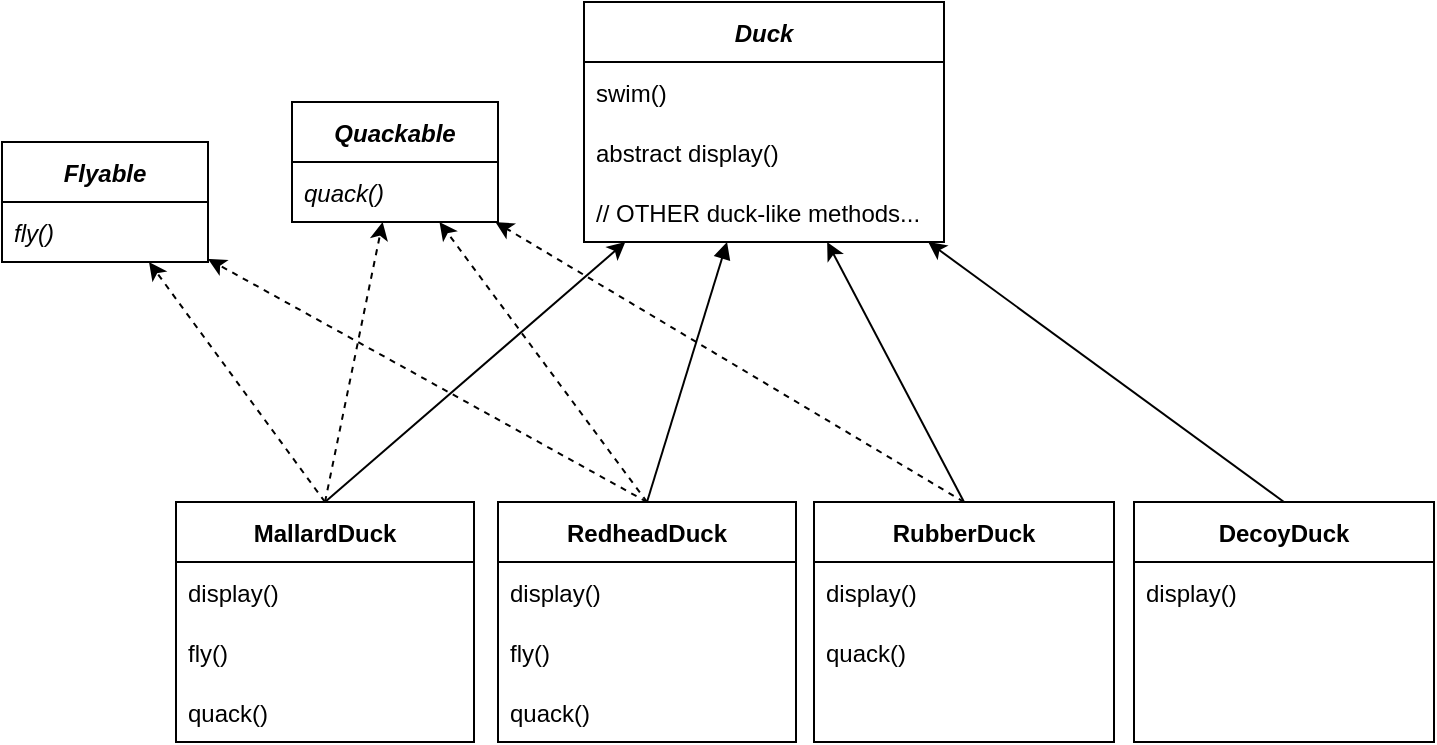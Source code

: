 <mxfile version="20.3.0" type="device"><diagram id="ahAyE9eUKxN_0jiChCt0" name="Sayfa -1"><mxGraphModel dx="370" dy="710" grid="1" gridSize="10" guides="1" tooltips="1" connect="1" arrows="1" fold="1" page="1" pageScale="1" pageWidth="827" pageHeight="1169" math="0" shadow="0"><root><mxCell id="0"/><mxCell id="1" parent="0"/><mxCell id="Ut0jkyPo9jxcRKWnvp_2-1" value="Duck" style="swimlane;fontStyle=3;childLayout=stackLayout;horizontal=1;startSize=30;horizontalStack=0;resizeParent=1;resizeParentMax=0;resizeLast=0;collapsible=1;marginBottom=0;" parent="1" vertex="1"><mxGeometry x="411" y="430" width="180" height="120" as="geometry"/></mxCell><mxCell id="Ut0jkyPo9jxcRKWnvp_2-3" value="swim()" style="text;strokeColor=none;fillColor=none;align=left;verticalAlign=middle;spacingLeft=4;spacingRight=4;overflow=hidden;points=[[0,0.5],[1,0.5]];portConstraint=eastwest;rotatable=0;" parent="Ut0jkyPo9jxcRKWnvp_2-1" vertex="1"><mxGeometry y="30" width="180" height="30" as="geometry"/></mxCell><mxCell id="Ut0jkyPo9jxcRKWnvp_2-4" value="abstract display()" style="text;strokeColor=none;fillColor=none;align=left;verticalAlign=middle;spacingLeft=4;spacingRight=4;overflow=hidden;points=[[0,0.5],[1,0.5]];portConstraint=eastwest;rotatable=0;fontStyle=0" parent="Ut0jkyPo9jxcRKWnvp_2-1" vertex="1"><mxGeometry y="60" width="180" height="30" as="geometry"/></mxCell><mxCell id="Ut0jkyPo9jxcRKWnvp_2-5" value="// OTHER duck-like methods..." style="text;strokeColor=none;fillColor=none;align=left;verticalAlign=middle;spacingLeft=4;spacingRight=4;overflow=hidden;points=[[0,0.5],[1,0.5]];portConstraint=eastwest;rotatable=0;" parent="Ut0jkyPo9jxcRKWnvp_2-1" vertex="1"><mxGeometry y="90" width="180" height="30" as="geometry"/></mxCell><mxCell id="Ut0jkyPo9jxcRKWnvp_2-6" value="MallardDuck" style="swimlane;fontStyle=1;childLayout=stackLayout;horizontal=1;startSize=30;horizontalStack=0;resizeParent=1;resizeParentMax=0;resizeLast=0;collapsible=1;marginBottom=0;" parent="1" vertex="1"><mxGeometry x="207" y="680" width="149" height="120" as="geometry"/></mxCell><mxCell id="Ut0jkyPo9jxcRKWnvp_2-7" value="display()" style="text;strokeColor=none;fillColor=none;align=left;verticalAlign=middle;spacingLeft=4;spacingRight=4;overflow=hidden;points=[[0,0.5],[1,0.5]];portConstraint=eastwest;rotatable=0;" parent="Ut0jkyPo9jxcRKWnvp_2-6" vertex="1"><mxGeometry y="30" width="149" height="30" as="geometry"/></mxCell><mxCell id="Ut0jkyPo9jxcRKWnvp_2-9" value="fly()" style="text;strokeColor=none;fillColor=none;align=left;verticalAlign=middle;spacingLeft=4;spacingRight=4;overflow=hidden;points=[[0,0.5],[1,0.5]];portConstraint=eastwest;rotatable=0;" parent="Ut0jkyPo9jxcRKWnvp_2-6" vertex="1"><mxGeometry y="60" width="149" height="30" as="geometry"/></mxCell><mxCell id="PNBSKTLZaQonCT8l5AjJ-1" value="quack()" style="text;strokeColor=none;fillColor=none;align=left;verticalAlign=middle;spacingLeft=4;spacingRight=4;overflow=hidden;points=[[0,0.5],[1,0.5]];portConstraint=eastwest;rotatable=0;" parent="Ut0jkyPo9jxcRKWnvp_2-6" vertex="1"><mxGeometry y="90" width="149" height="30" as="geometry"/></mxCell><mxCell id="Ut0jkyPo9jxcRKWnvp_2-10" value="RedheadDuck" style="swimlane;fontStyle=1;childLayout=stackLayout;horizontal=1;startSize=30;horizontalStack=0;resizeParent=1;resizeParentMax=0;resizeLast=0;collapsible=1;marginBottom=0;" parent="1" vertex="1"><mxGeometry x="368" y="680" width="149" height="120" as="geometry"/></mxCell><mxCell id="Ut0jkyPo9jxcRKWnvp_2-11" value="display()" style="text;strokeColor=none;fillColor=none;align=left;verticalAlign=middle;spacingLeft=4;spacingRight=4;overflow=hidden;points=[[0,0.5],[1,0.5]];portConstraint=eastwest;rotatable=0;" parent="Ut0jkyPo9jxcRKWnvp_2-10" vertex="1"><mxGeometry y="30" width="149" height="30" as="geometry"/></mxCell><mxCell id="Ut0jkyPo9jxcRKWnvp_2-12" value="fly()" style="text;strokeColor=none;fillColor=none;align=left;verticalAlign=middle;spacingLeft=4;spacingRight=4;overflow=hidden;points=[[0,0.5],[1,0.5]];portConstraint=eastwest;rotatable=0;" parent="Ut0jkyPo9jxcRKWnvp_2-10" vertex="1"><mxGeometry y="60" width="149" height="30" as="geometry"/></mxCell><mxCell id="PNBSKTLZaQonCT8l5AjJ-2" value="quack()" style="text;strokeColor=none;fillColor=none;align=left;verticalAlign=middle;spacingLeft=4;spacingRight=4;overflow=hidden;points=[[0,0.5],[1,0.5]];portConstraint=eastwest;rotatable=0;" parent="Ut0jkyPo9jxcRKWnvp_2-10" vertex="1"><mxGeometry y="90" width="149" height="30" as="geometry"/></mxCell><mxCell id="Ut0jkyPo9jxcRKWnvp_2-16" value="" style="endArrow=classic;html=1;rounded=0;exitX=0.5;exitY=0;exitDx=0;exitDy=0;" parent="1" source="Ut0jkyPo9jxcRKWnvp_2-6" target="Ut0jkyPo9jxcRKWnvp_2-1" edge="1"><mxGeometry width="50" height="50" relative="1" as="geometry"><mxPoint x="481" y="670" as="sourcePoint"/><mxPoint x="441" y="620" as="targetPoint"/></mxGeometry></mxCell><mxCell id="Ut0jkyPo9jxcRKWnvp_2-17" value="" style="endArrow=block;html=1;rounded=0;exitX=0.5;exitY=0;exitDx=0;exitDy=0;startArrow=none;startFill=0;strokeWidth=1;strokeColor=default;" parent="1" source="Ut0jkyPo9jxcRKWnvp_2-10" target="Ut0jkyPo9jxcRKWnvp_2-1" edge="1"><mxGeometry width="50" height="50" relative="1" as="geometry"><mxPoint x="471" y="850" as="sourcePoint"/><mxPoint x="491" y="670" as="targetPoint"/></mxGeometry></mxCell><mxCell id="fZ_BspLXWqTUvN2CQVIy-2" value="RubberDuck" style="swimlane;fontStyle=1;childLayout=stackLayout;horizontal=1;startSize=30;horizontalStack=0;resizeParent=1;resizeParentMax=0;resizeLast=0;collapsible=1;marginBottom=0;" parent="1" vertex="1"><mxGeometry x="526" y="680" width="150" height="120" as="geometry"/></mxCell><mxCell id="fZ_BspLXWqTUvN2CQVIy-7" value="display()" style="text;strokeColor=none;fillColor=none;align=left;verticalAlign=middle;spacingLeft=4;spacingRight=4;overflow=hidden;points=[[0,0.5],[1,0.5]];portConstraint=eastwest;rotatable=0;" parent="fZ_BspLXWqTUvN2CQVIy-2" vertex="1"><mxGeometry y="30" width="150" height="30" as="geometry"/></mxCell><mxCell id="fZ_BspLXWqTUvN2CQVIy-3" value="quack()" style="text;strokeColor=none;fillColor=none;align=left;verticalAlign=middle;spacingLeft=4;spacingRight=4;overflow=hidden;points=[[0,0.5],[1,0.5]];portConstraint=eastwest;rotatable=0;" parent="fZ_BspLXWqTUvN2CQVIy-2" vertex="1"><mxGeometry y="60" width="150" height="30" as="geometry"/></mxCell><mxCell id="2CV6e-v8XNil0Wr0ahHt-1" style="text;strokeColor=none;fillColor=none;align=left;verticalAlign=middle;spacingLeft=4;spacingRight=4;overflow=hidden;points=[[0,0.5],[1,0.5]];portConstraint=eastwest;rotatable=0;" vertex="1" parent="fZ_BspLXWqTUvN2CQVIy-2"><mxGeometry y="90" width="150" height="30" as="geometry"/></mxCell><mxCell id="fZ_BspLXWqTUvN2CQVIy-6" value="" style="endArrow=classic;html=1;rounded=0;exitX=0.5;exitY=0;exitDx=0;exitDy=0;" parent="1" source="fZ_BspLXWqTUvN2CQVIy-2" target="Ut0jkyPo9jxcRKWnvp_2-1" edge="1"><mxGeometry width="50" height="50" relative="1" as="geometry"><mxPoint x="361" y="690" as="sourcePoint"/><mxPoint x="426.625" y="620" as="targetPoint"/></mxGeometry></mxCell><mxCell id="2CV6e-v8XNil0Wr0ahHt-2" value="DecoyDuck" style="swimlane;fontStyle=1;childLayout=stackLayout;horizontal=1;startSize=30;horizontalStack=0;resizeParent=1;resizeParentMax=0;resizeLast=0;collapsible=1;marginBottom=0;" vertex="1" parent="1"><mxGeometry x="686" y="680" width="150" height="120" as="geometry"/></mxCell><mxCell id="2CV6e-v8XNil0Wr0ahHt-3" value="display()" style="text;strokeColor=none;fillColor=none;align=left;verticalAlign=middle;spacingLeft=4;spacingRight=4;overflow=hidden;points=[[0,0.5],[1,0.5]];portConstraint=eastwest;rotatable=0;" vertex="1" parent="2CV6e-v8XNil0Wr0ahHt-2"><mxGeometry y="30" width="150" height="30" as="geometry"/></mxCell><mxCell id="2CV6e-v8XNil0Wr0ahHt-5" style="text;strokeColor=none;fillColor=none;align=left;verticalAlign=middle;spacingLeft=4;spacingRight=4;overflow=hidden;points=[[0,0.5],[1,0.5]];portConstraint=eastwest;rotatable=0;" vertex="1" parent="2CV6e-v8XNil0Wr0ahHt-2"><mxGeometry y="60" width="150" height="30" as="geometry"/></mxCell><mxCell id="2CV6e-v8XNil0Wr0ahHt-6" style="text;strokeColor=none;fillColor=none;align=left;verticalAlign=middle;spacingLeft=4;spacingRight=4;overflow=hidden;points=[[0,0.5],[1,0.5]];portConstraint=eastwest;rotatable=0;" vertex="1" parent="2CV6e-v8XNil0Wr0ahHt-2"><mxGeometry y="90" width="150" height="30" as="geometry"/></mxCell><mxCell id="2CV6e-v8XNil0Wr0ahHt-8" value="" style="endArrow=classic;html=1;rounded=0;exitX=0.5;exitY=0;exitDx=0;exitDy=0;" edge="1" parent="1" source="2CV6e-v8XNil0Wr0ahHt-2" target="Ut0jkyPo9jxcRKWnvp_2-1"><mxGeometry width="50" height="50" relative="1" as="geometry"><mxPoint x="611" y="690" as="sourcePoint"/><mxPoint x="542.579" y="560" as="targetPoint"/></mxGeometry></mxCell><mxCell id="2CV6e-v8XNil0Wr0ahHt-10" value="Quackable" style="swimlane;fontStyle=3;childLayout=stackLayout;horizontal=1;startSize=30;horizontalStack=0;resizeParent=1;resizeParentMax=0;resizeLast=0;collapsible=1;marginBottom=0;" vertex="1" parent="1"><mxGeometry x="265" y="480" width="103" height="60" as="geometry"/></mxCell><mxCell id="2CV6e-v8XNil0Wr0ahHt-13" value="quack()" style="text;strokeColor=none;fillColor=none;align=left;verticalAlign=middle;spacingLeft=4;spacingRight=4;overflow=hidden;points=[[0,0.5],[1,0.5]];portConstraint=eastwest;rotatable=0;fontStyle=2" vertex="1" parent="2CV6e-v8XNil0Wr0ahHt-10"><mxGeometry y="30" width="103" height="30" as="geometry"/></mxCell><mxCell id="2CV6e-v8XNil0Wr0ahHt-14" value="Flyable" style="swimlane;fontStyle=3;childLayout=stackLayout;horizontal=1;startSize=30;horizontalStack=0;resizeParent=1;resizeParentMax=0;resizeLast=0;collapsible=1;marginBottom=0;" vertex="1" parent="1"><mxGeometry x="120" y="500" width="103" height="60" as="geometry"/></mxCell><mxCell id="2CV6e-v8XNil0Wr0ahHt-15" value="fly()" style="text;strokeColor=none;fillColor=none;align=left;verticalAlign=middle;spacingLeft=4;spacingRight=4;overflow=hidden;points=[[0,0.5],[1,0.5]];portConstraint=eastwest;rotatable=0;fontStyle=2" vertex="1" parent="2CV6e-v8XNil0Wr0ahHt-14"><mxGeometry y="30" width="103" height="30" as="geometry"/></mxCell><mxCell id="2CV6e-v8XNil0Wr0ahHt-16" value="" style="endArrow=classic;html=1;rounded=0;exitX=0.5;exitY=0;exitDx=0;exitDy=0;dashed=1;" edge="1" parent="1" source="Ut0jkyPo9jxcRKWnvp_2-6" target="2CV6e-v8XNil0Wr0ahHt-14"><mxGeometry width="50" height="50" relative="1" as="geometry"><mxPoint x="291.5" y="690" as="sourcePoint"/><mxPoint x="441.684" y="560" as="targetPoint"/></mxGeometry></mxCell><mxCell id="2CV6e-v8XNil0Wr0ahHt-17" value="" style="endArrow=classic;html=1;rounded=0;exitX=0.5;exitY=0;exitDx=0;exitDy=0;dashed=1;" edge="1" parent="1" source="Ut0jkyPo9jxcRKWnvp_2-6" target="2CV6e-v8XNil0Wr0ahHt-10"><mxGeometry width="50" height="50" relative="1" as="geometry"><mxPoint x="291.5" y="690" as="sourcePoint"/><mxPoint x="163.5" y="570" as="targetPoint"/></mxGeometry></mxCell><mxCell id="2CV6e-v8XNil0Wr0ahHt-18" value="" style="endArrow=classic;html=1;rounded=0;exitX=0.5;exitY=0;exitDx=0;exitDy=0;dashed=1;" edge="1" parent="1" source="fZ_BspLXWqTUvN2CQVIy-2" target="2CV6e-v8XNil0Wr0ahHt-10"><mxGeometry width="50" height="50" relative="1" as="geometry"><mxPoint x="291.5" y="690" as="sourcePoint"/><mxPoint x="320.324" y="550" as="targetPoint"/></mxGeometry></mxCell><mxCell id="2CV6e-v8XNil0Wr0ahHt-19" value="" style="endArrow=classic;html=1;rounded=0;exitX=0.5;exitY=0;exitDx=0;exitDy=0;dashed=1;" edge="1" parent="1" source="Ut0jkyPo9jxcRKWnvp_2-10" target="2CV6e-v8XNil0Wr0ahHt-14"><mxGeometry width="50" height="50" relative="1" as="geometry"><mxPoint x="291.5" y="690" as="sourcePoint"/><mxPoint x="320.324" y="550" as="targetPoint"/></mxGeometry></mxCell><mxCell id="2CV6e-v8XNil0Wr0ahHt-20" value="" style="endArrow=classic;html=1;rounded=0;exitX=0.5;exitY=0;exitDx=0;exitDy=0;dashed=1;" edge="1" parent="1" source="Ut0jkyPo9jxcRKWnvp_2-10" target="2CV6e-v8XNil0Wr0ahHt-10"><mxGeometry width="50" height="50" relative="1" as="geometry"><mxPoint x="291.5" y="690" as="sourcePoint"/><mxPoint x="320.324" y="550" as="targetPoint"/></mxGeometry></mxCell></root></mxGraphModel></diagram></mxfile>